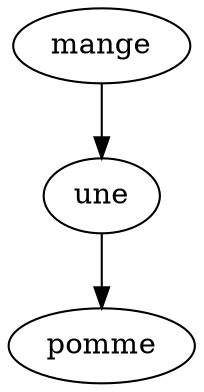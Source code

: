 digraph {
	140552187892680 [label=mange]
	140552187894024 [label=une]
	140552190364976 [label=pomme]
	140552187892680 -> 140552187894024 [constaint=false]
	140552187894024 -> 140552190364976 [constaint=false]
}
